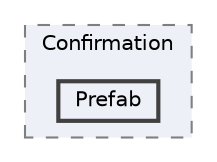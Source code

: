 digraph "003_Item/Window/RecipeWindow/Prefab/Confirmation/Prefab"
{
 // LATEX_PDF_SIZE
  bgcolor="transparent";
  edge [fontname=Helvetica,fontsize=10,labelfontname=Helvetica,labelfontsize=10];
  node [fontname=Helvetica,fontsize=10,shape=box,height=0.2,width=0.4];
  compound=true
  subgraph clusterdir_8a8f2d9115991cd63dcf70c3b3028d50 {
    graph [ bgcolor="#edf0f7", pencolor="grey50", label="Confirmation", fontname=Helvetica,fontsize=10 style="filled,dashed", URL="dir_8a8f2d9115991cd63dcf70c3b3028d50.html",tooltip=""]
  dir_ea46191c995a360ef727dfc8375dd521 [label="Prefab", fillcolor="#edf0f7", color="grey25", style="filled,bold", URL="dir_ea46191c995a360ef727dfc8375dd521.html",tooltip=""];
  }
}
